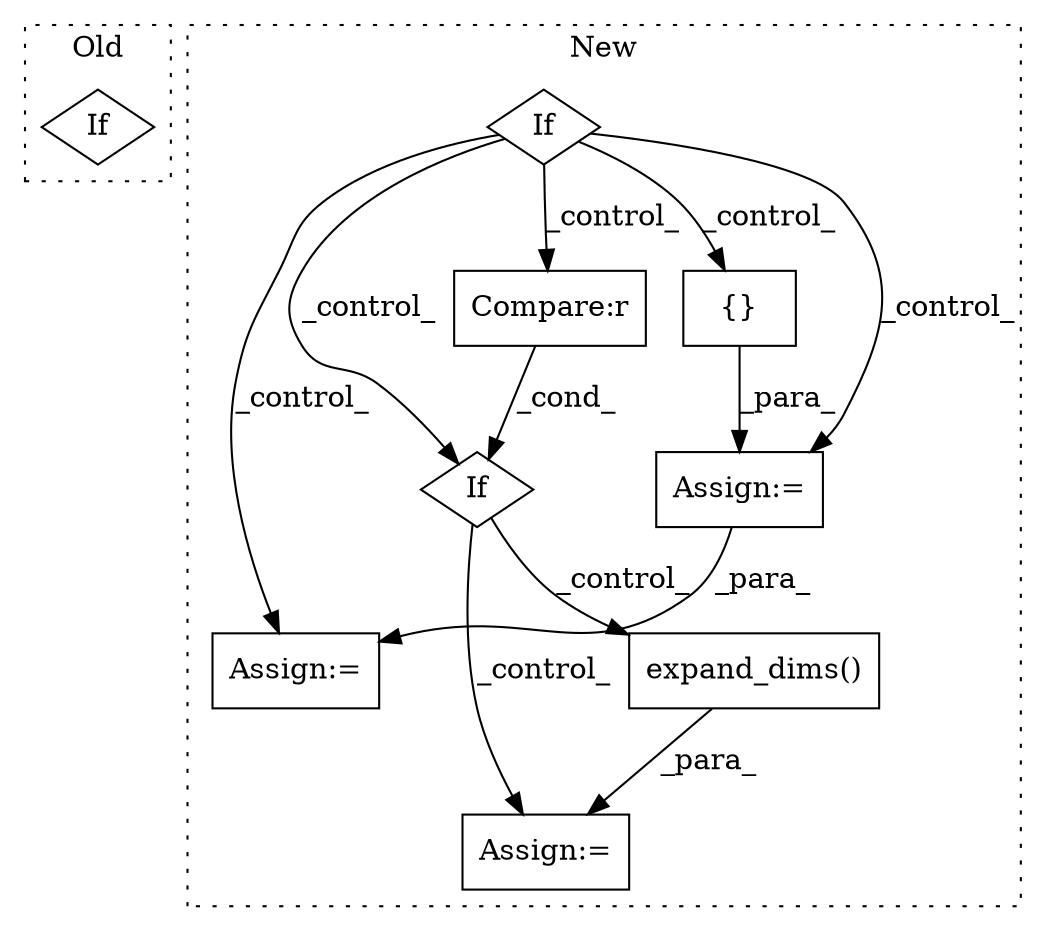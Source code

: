 digraph G {
subgraph cluster0 {
1 [label="If" a="96" s="7557" l="3" shape="diamond"];
label = "Old";
style="dotted";
}
subgraph cluster1 {
2 [label="expand_dims()" a="75" s="8634,8660" l="15,1" shape="box"];
3 [label="Assign:=" a="68" s="8886" l="3" shape="box"];
4 [label="If" a="96" s="6847" l="3" shape="diamond"];
5 [label="Assign:=" a="68" s="8537" l="5" shape="box"];
6 [label="{}" a="59" s="8332,8359" l="1,0" shape="box"];
7 [label="If" a="96" s="8591" l="0" shape="diamond"];
8 [label="Compare:r" a="40" s="8591" l="18" shape="box"];
9 [label="Assign:=" a="68" s="8263" l="3" shape="box"];
label = "New";
style="dotted";
}
2 -> 3 [label="_para_"];
4 -> 5 [label="_control_"];
4 -> 8 [label="_control_"];
4 -> 9 [label="_control_"];
4 -> 6 [label="_control_"];
4 -> 7 [label="_control_"];
6 -> 9 [label="_para_"];
7 -> 2 [label="_control_"];
7 -> 3 [label="_control_"];
8 -> 7 [label="_cond_"];
9 -> 5 [label="_para_"];
}